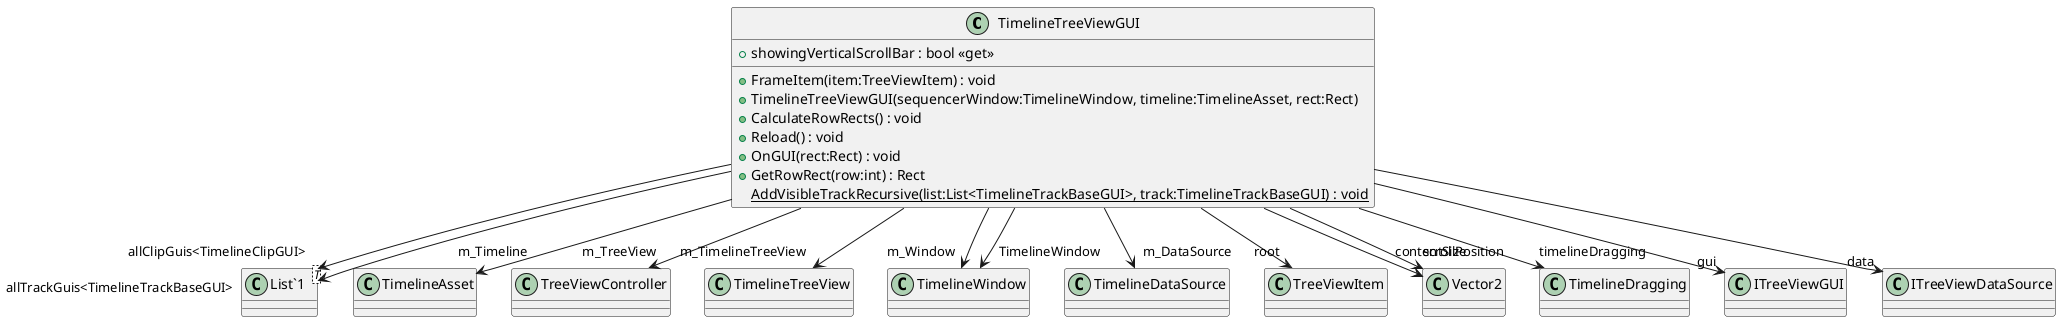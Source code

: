 @startuml
class TimelineTreeViewGUI {
    + showingVerticalScrollBar : bool <<get>>
    + FrameItem(item:TreeViewItem) : void
    + TimelineTreeViewGUI(sequencerWindow:TimelineWindow, timeline:TimelineAsset, rect:Rect)
    + CalculateRowRects() : void
    + Reload() : void
    + OnGUI(rect:Rect) : void
    + GetRowRect(row:int) : Rect
    {static} AddVisibleTrackRecursive(list:List<TimelineTrackBaseGUI>, track:TimelineTrackBaseGUI) : void
}
class "List`1"<T> {
}
TimelineTreeViewGUI --> "m_Timeline" TimelineAsset
TimelineTreeViewGUI --> "m_TreeView" TreeViewController
TimelineTreeViewGUI --> "m_TimelineTreeView" TimelineTreeView
TimelineTreeViewGUI --> "m_Window" TimelineWindow
TimelineTreeViewGUI --> "m_DataSource" TimelineDataSource
TimelineTreeViewGUI --> "root" TreeViewItem
TimelineTreeViewGUI --> "allClipGuis<TimelineClipGUI>" "List`1"
TimelineTreeViewGUI --> "allTrackGuis<TimelineTrackBaseGUI>" "List`1"
TimelineTreeViewGUI --> "contentSize" Vector2
TimelineTreeViewGUI --> "scrollPosition" Vector2
TimelineTreeViewGUI --> "timelineDragging" TimelineDragging
TimelineTreeViewGUI --> "gui" ITreeViewGUI
TimelineTreeViewGUI --> "data" ITreeViewDataSource
TimelineTreeViewGUI --> "TimelineWindow" TimelineWindow
@enduml
